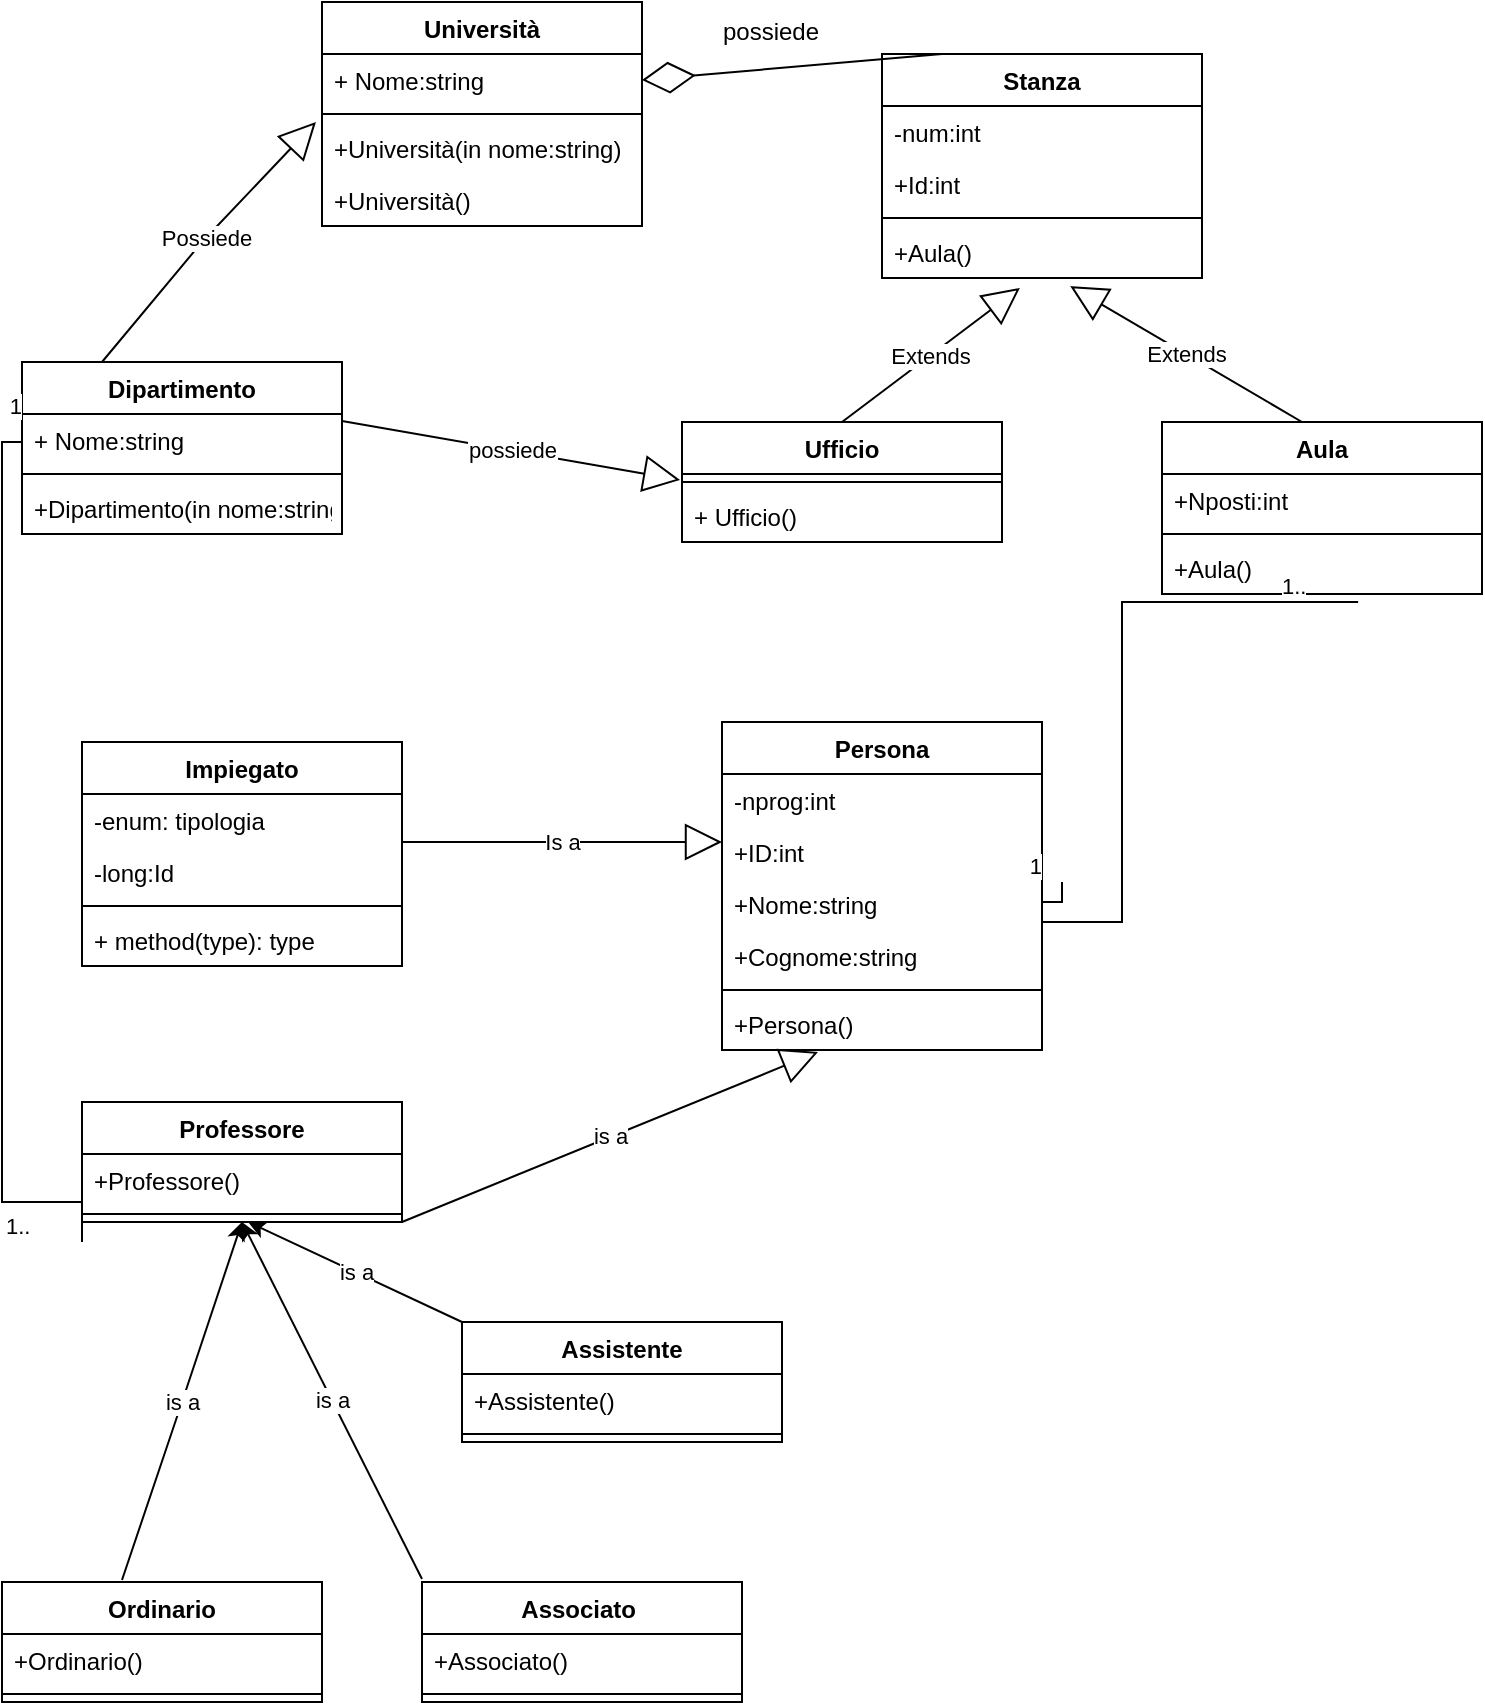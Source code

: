 <mxfile version="20.6.0" type="device"><diagram id="syyCv9r1R03x3Jwmg4c9" name="Pagina-1"><mxGraphModel dx="780" dy="2273" grid="1" gridSize="10" guides="1" tooltips="1" connect="1" arrows="1" fold="1" page="1" pageScale="1" pageWidth="827" pageHeight="1169" math="0" shadow="0"><root><mxCell id="0"/><mxCell id="1" parent="0"/><mxCell id="MzjrOrAWFjQBqkBGq4F5-1" value="Dipartimento" style="swimlane;fontStyle=1;align=center;verticalAlign=top;childLayout=stackLayout;horizontal=1;startSize=26;horizontalStack=0;resizeParent=1;resizeParentMax=0;resizeLast=0;collapsible=1;marginBottom=0;" parent="1" vertex="1"><mxGeometry x="40" y="10" width="160" height="86" as="geometry"/></mxCell><mxCell id="MzjrOrAWFjQBqkBGq4F5-2" value="+ Nome:string" style="text;strokeColor=none;fillColor=none;align=left;verticalAlign=top;spacingLeft=4;spacingRight=4;overflow=hidden;rotatable=0;points=[[0,0.5],[1,0.5]];portConstraint=eastwest;" parent="MzjrOrAWFjQBqkBGq4F5-1" vertex="1"><mxGeometry y="26" width="160" height="26" as="geometry"/></mxCell><mxCell id="MzjrOrAWFjQBqkBGq4F5-3" value="" style="line;strokeWidth=1;fillColor=none;align=left;verticalAlign=middle;spacingTop=-1;spacingLeft=3;spacingRight=3;rotatable=0;labelPosition=right;points=[];portConstraint=eastwest;strokeColor=inherit;" parent="MzjrOrAWFjQBqkBGq4F5-1" vertex="1"><mxGeometry y="52" width="160" height="8" as="geometry"/></mxCell><mxCell id="MzjrOrAWFjQBqkBGq4F5-4" value="+Dipartimento(in nome:string)" style="text;strokeColor=none;fillColor=none;align=left;verticalAlign=top;spacingLeft=4;spacingRight=4;overflow=hidden;rotatable=0;points=[[0,0.5],[1,0.5]];portConstraint=eastwest;" parent="MzjrOrAWFjQBqkBGq4F5-1" vertex="1"><mxGeometry y="60" width="160" height="26" as="geometry"/></mxCell><mxCell id="MzjrOrAWFjQBqkBGq4F5-5" value="Impiegato" style="swimlane;fontStyle=1;align=center;verticalAlign=top;childLayout=stackLayout;horizontal=1;startSize=26;horizontalStack=0;resizeParent=1;resizeParentMax=0;resizeLast=0;collapsible=1;marginBottom=0;" parent="1" vertex="1"><mxGeometry x="70" y="200" width="160" height="112" as="geometry"/></mxCell><mxCell id="MzjrOrAWFjQBqkBGq4F5-6" value="-enum: tipologia" style="text;strokeColor=none;fillColor=none;align=left;verticalAlign=top;spacingLeft=4;spacingRight=4;overflow=hidden;rotatable=0;points=[[0,0.5],[1,0.5]];portConstraint=eastwest;" parent="MzjrOrAWFjQBqkBGq4F5-5" vertex="1"><mxGeometry y="26" width="160" height="26" as="geometry"/></mxCell><mxCell id="MzjrOrAWFjQBqkBGq4F5-9" value="-long:Id" style="text;strokeColor=none;fillColor=none;align=left;verticalAlign=top;spacingLeft=4;spacingRight=4;overflow=hidden;rotatable=0;points=[[0,0.5],[1,0.5]];portConstraint=eastwest;" parent="MzjrOrAWFjQBqkBGq4F5-5" vertex="1"><mxGeometry y="52" width="160" height="26" as="geometry"/></mxCell><mxCell id="MzjrOrAWFjQBqkBGq4F5-7" value="" style="line;strokeWidth=1;fillColor=none;align=left;verticalAlign=middle;spacingTop=-1;spacingLeft=3;spacingRight=3;rotatable=0;labelPosition=right;points=[];portConstraint=eastwest;strokeColor=inherit;" parent="MzjrOrAWFjQBqkBGq4F5-5" vertex="1"><mxGeometry y="78" width="160" height="8" as="geometry"/></mxCell><mxCell id="MzjrOrAWFjQBqkBGq4F5-8" value="+ method(type): type" style="text;strokeColor=none;fillColor=none;align=left;verticalAlign=top;spacingLeft=4;spacingRight=4;overflow=hidden;rotatable=0;points=[[0,0.5],[1,0.5]];portConstraint=eastwest;" parent="MzjrOrAWFjQBqkBGq4F5-5" vertex="1"><mxGeometry y="86" width="160" height="26" as="geometry"/></mxCell><mxCell id="MzjrOrAWFjQBqkBGq4F5-10" value="Persona" style="swimlane;fontStyle=1;align=center;verticalAlign=top;childLayout=stackLayout;horizontal=1;startSize=26;horizontalStack=0;resizeParent=1;resizeParentMax=0;resizeLast=0;collapsible=1;marginBottom=0;" parent="1" vertex="1"><mxGeometry x="390" y="190" width="160" height="164" as="geometry"/></mxCell><mxCell id="MzjrOrAWFjQBqkBGq4F5-23" value="-nprog:int" style="text;strokeColor=none;fillColor=none;align=left;verticalAlign=top;spacingLeft=4;spacingRight=4;overflow=hidden;rotatable=0;points=[[0,0.5],[1,0.5]];portConstraint=eastwest;" parent="MzjrOrAWFjQBqkBGq4F5-10" vertex="1"><mxGeometry y="26" width="160" height="26" as="geometry"/></mxCell><mxCell id="MzjrOrAWFjQBqkBGq4F5-11" value="+ID:int" style="text;strokeColor=none;fillColor=none;align=left;verticalAlign=top;spacingLeft=4;spacingRight=4;overflow=hidden;rotatable=0;points=[[0,0.5],[1,0.5]];portConstraint=eastwest;" parent="MzjrOrAWFjQBqkBGq4F5-10" vertex="1"><mxGeometry y="52" width="160" height="26" as="geometry"/></mxCell><mxCell id="pt5vx13iQDgvt2jEhBfu-25" value="+Nome:string&#10;" style="text;strokeColor=none;fillColor=none;align=left;verticalAlign=top;spacingLeft=4;spacingRight=4;overflow=hidden;rotatable=0;points=[[0,0.5],[1,0.5]];portConstraint=eastwest;" vertex="1" parent="MzjrOrAWFjQBqkBGq4F5-10"><mxGeometry y="78" width="160" height="26" as="geometry"/></mxCell><mxCell id="MzjrOrAWFjQBqkBGq4F5-12" value="+Cognome:string" style="text;strokeColor=none;fillColor=none;align=left;verticalAlign=top;spacingLeft=4;spacingRight=4;overflow=hidden;rotatable=0;points=[[0,0.5],[1,0.5]];portConstraint=eastwest;" parent="MzjrOrAWFjQBqkBGq4F5-10" vertex="1"><mxGeometry y="104" width="160" height="26" as="geometry"/></mxCell><mxCell id="MzjrOrAWFjQBqkBGq4F5-13" value="" style="line;strokeWidth=1;fillColor=none;align=left;verticalAlign=middle;spacingTop=-1;spacingLeft=3;spacingRight=3;rotatable=0;labelPosition=right;points=[];portConstraint=eastwest;strokeColor=inherit;" parent="MzjrOrAWFjQBqkBGq4F5-10" vertex="1"><mxGeometry y="130" width="160" height="8" as="geometry"/></mxCell><mxCell id="MzjrOrAWFjQBqkBGq4F5-14" value="+Persona()" style="text;strokeColor=none;fillColor=none;align=left;verticalAlign=top;spacingLeft=4;spacingRight=4;overflow=hidden;rotatable=0;points=[[0,0.5],[1,0.5]];portConstraint=eastwest;" parent="MzjrOrAWFjQBqkBGq4F5-10" vertex="1"><mxGeometry y="138" width="160" height="26" as="geometry"/></mxCell><mxCell id="MzjrOrAWFjQBqkBGq4F5-15" value="Is a" style="endArrow=block;endSize=16;endFill=0;html=1;rounded=0;" parent="1" edge="1"><mxGeometry width="160" relative="1" as="geometry"><mxPoint x="230" y="250" as="sourcePoint"/><mxPoint x="390" y="250" as="targetPoint"/></mxGeometry></mxCell><mxCell id="MzjrOrAWFjQBqkBGq4F5-16" value="Professore" style="swimlane;fontStyle=1;align=center;verticalAlign=top;childLayout=stackLayout;horizontal=1;startSize=26;horizontalStack=0;resizeParent=1;resizeParentMax=0;resizeLast=0;collapsible=1;marginBottom=0;" parent="1" vertex="1"><mxGeometry x="70" y="380" width="160" height="60" as="geometry"/></mxCell><mxCell id="MzjrOrAWFjQBqkBGq4F5-17" value="+Professore()" style="text;strokeColor=none;fillColor=none;align=left;verticalAlign=top;spacingLeft=4;spacingRight=4;overflow=hidden;rotatable=0;points=[[0,0.5],[1,0.5]];portConstraint=eastwest;" parent="MzjrOrAWFjQBqkBGq4F5-16" vertex="1"><mxGeometry y="26" width="160" height="26" as="geometry"/></mxCell><mxCell id="MzjrOrAWFjQBqkBGq4F5-32" value="" style="endArrow=none;html=1;edgeStyle=orthogonalEdgeStyle;rounded=0;entryX=0;entryY=0.154;entryDx=0;entryDy=0;entryPerimeter=0;" parent="MzjrOrAWFjQBqkBGq4F5-16" target="MzjrOrAWFjQBqkBGq4F5-2" edge="1"><mxGeometry relative="1" as="geometry"><mxPoint y="70" as="sourcePoint"/><mxPoint x="-50" y="-340" as="targetPoint"/><Array as="points"><mxPoint y="50"/><mxPoint x="-40" y="50"/><mxPoint x="-40" y="-330"/><mxPoint x="-30" y="-330"/></Array></mxGeometry></mxCell><mxCell id="MzjrOrAWFjQBqkBGq4F5-33" value="1.." style="edgeLabel;resizable=0;html=1;align=left;verticalAlign=bottom;" parent="MzjrOrAWFjQBqkBGq4F5-32" connectable="0" vertex="1"><mxGeometry x="-1" relative="1" as="geometry"><mxPoint x="-40" as="offset"/></mxGeometry></mxCell><mxCell id="MzjrOrAWFjQBqkBGq4F5-34" value="1" style="edgeLabel;resizable=0;html=1;align=right;verticalAlign=bottom;" parent="MzjrOrAWFjQBqkBGq4F5-32" connectable="0" vertex="1"><mxGeometry x="1" relative="1" as="geometry"/></mxCell><mxCell id="MzjrOrAWFjQBqkBGq4F5-19" value="" style="line;strokeWidth=1;fillColor=none;align=left;verticalAlign=middle;spacingTop=-1;spacingLeft=3;spacingRight=3;rotatable=0;labelPosition=right;points=[];portConstraint=eastwest;strokeColor=inherit;" parent="MzjrOrAWFjQBqkBGq4F5-16" vertex="1"><mxGeometry y="52" width="160" height="8" as="geometry"/></mxCell><mxCell id="MzjrOrAWFjQBqkBGq4F5-24" value="is a" style="endArrow=block;endSize=16;endFill=0;html=1;rounded=0;entryX=0.3;entryY=1.038;entryDx=0;entryDy=0;entryPerimeter=0;" parent="1" target="MzjrOrAWFjQBqkBGq4F5-14" edge="1"><mxGeometry width="160" relative="1" as="geometry"><mxPoint x="230" y="440" as="sourcePoint"/><mxPoint x="390" y="440" as="targetPoint"/></mxGeometry></mxCell><mxCell id="MzjrOrAWFjQBqkBGq4F5-25" value="Ufficio" style="swimlane;fontStyle=1;align=center;verticalAlign=top;childLayout=stackLayout;horizontal=1;startSize=26;horizontalStack=0;resizeParent=1;resizeParentMax=0;resizeLast=0;collapsible=1;marginBottom=0;" parent="1" vertex="1"><mxGeometry x="370" y="40" width="160" height="60" as="geometry"/></mxCell><mxCell id="MzjrOrAWFjQBqkBGq4F5-27" value="" style="line;strokeWidth=1;fillColor=none;align=left;verticalAlign=middle;spacingTop=-1;spacingLeft=3;spacingRight=3;rotatable=0;labelPosition=right;points=[];portConstraint=eastwest;strokeColor=inherit;" parent="MzjrOrAWFjQBqkBGq4F5-25" vertex="1"><mxGeometry y="26" width="160" height="8" as="geometry"/></mxCell><mxCell id="MzjrOrAWFjQBqkBGq4F5-28" value="+ Ufficio()" style="text;strokeColor=none;fillColor=none;align=left;verticalAlign=top;spacingLeft=4;spacingRight=4;overflow=hidden;rotatable=0;points=[[0,0.5],[1,0.5]];portConstraint=eastwest;" parent="MzjrOrAWFjQBqkBGq4F5-25" vertex="1"><mxGeometry y="34" width="160" height="26" as="geometry"/></mxCell><mxCell id="pt5vx13iQDgvt2jEhBfu-7" value="Ordinario" style="swimlane;fontStyle=1;align=center;verticalAlign=top;childLayout=stackLayout;horizontal=1;startSize=26;horizontalStack=0;resizeParent=1;resizeParentMax=0;resizeLast=0;collapsible=1;marginBottom=0;" vertex="1" parent="1"><mxGeometry x="30" y="620" width="160" height="60" as="geometry"/></mxCell><mxCell id="pt5vx13iQDgvt2jEhBfu-8" value="+Ordinario()" style="text;strokeColor=none;fillColor=none;align=left;verticalAlign=top;spacingLeft=4;spacingRight=4;overflow=hidden;rotatable=0;points=[[0,0.5],[1,0.5]];portConstraint=eastwest;" vertex="1" parent="pt5vx13iQDgvt2jEhBfu-7"><mxGeometry y="26" width="160" height="26" as="geometry"/></mxCell><mxCell id="pt5vx13iQDgvt2jEhBfu-12" value="" style="line;strokeWidth=1;fillColor=none;align=left;verticalAlign=middle;spacingTop=-1;spacingLeft=3;spacingRight=3;rotatable=0;labelPosition=right;points=[];portConstraint=eastwest;strokeColor=inherit;" vertex="1" parent="pt5vx13iQDgvt2jEhBfu-7"><mxGeometry y="52" width="160" height="8" as="geometry"/></mxCell><mxCell id="pt5vx13iQDgvt2jEhBfu-13" value="Associato &#10;&#10;&#10;" style="swimlane;fontStyle=1;align=center;verticalAlign=top;childLayout=stackLayout;horizontal=1;startSize=26;horizontalStack=0;resizeParent=1;resizeParentMax=0;resizeLast=0;collapsible=1;marginBottom=0;" vertex="1" parent="1"><mxGeometry x="240" y="620" width="160" height="60" as="geometry"/></mxCell><mxCell id="pt5vx13iQDgvt2jEhBfu-14" value="+Associato()" style="text;strokeColor=none;fillColor=none;align=left;verticalAlign=top;spacingLeft=4;spacingRight=4;overflow=hidden;rotatable=0;points=[[0,0.5],[1,0.5]];portConstraint=eastwest;" vertex="1" parent="pt5vx13iQDgvt2jEhBfu-13"><mxGeometry y="26" width="160" height="26" as="geometry"/></mxCell><mxCell id="pt5vx13iQDgvt2jEhBfu-15" value="" style="line;strokeWidth=1;fillColor=none;align=left;verticalAlign=middle;spacingTop=-1;spacingLeft=3;spacingRight=3;rotatable=0;labelPosition=right;points=[];portConstraint=eastwest;strokeColor=inherit;" vertex="1" parent="pt5vx13iQDgvt2jEhBfu-13"><mxGeometry y="52" width="160" height="8" as="geometry"/></mxCell><mxCell id="pt5vx13iQDgvt2jEhBfu-16" value="Assistente" style="swimlane;fontStyle=1;align=center;verticalAlign=top;childLayout=stackLayout;horizontal=1;startSize=26;horizontalStack=0;resizeParent=1;resizeParentMax=0;resizeLast=0;collapsible=1;marginBottom=0;" vertex="1" parent="1"><mxGeometry x="260" y="490" width="160" height="60" as="geometry"/></mxCell><mxCell id="pt5vx13iQDgvt2jEhBfu-17" value="+Assistente()" style="text;strokeColor=none;fillColor=none;align=left;verticalAlign=top;spacingLeft=4;spacingRight=4;overflow=hidden;rotatable=0;points=[[0,0.5],[1,0.5]];portConstraint=eastwest;" vertex="1" parent="pt5vx13iQDgvt2jEhBfu-16"><mxGeometry y="26" width="160" height="26" as="geometry"/></mxCell><mxCell id="pt5vx13iQDgvt2jEhBfu-18" value="" style="line;strokeWidth=1;fillColor=none;align=left;verticalAlign=middle;spacingTop=-1;spacingLeft=3;spacingRight=3;rotatable=0;labelPosition=right;points=[];portConstraint=eastwest;strokeColor=inherit;" vertex="1" parent="pt5vx13iQDgvt2jEhBfu-16"><mxGeometry y="52" width="160" height="8" as="geometry"/></mxCell><mxCell id="pt5vx13iQDgvt2jEhBfu-21" value="" style="endArrow=classic;html=1;rounded=0;entryX=0.5;entryY=1;entryDx=0;entryDy=0;" edge="1" parent="pt5vx13iQDgvt2jEhBfu-16" target="MzjrOrAWFjQBqkBGq4F5-16"><mxGeometry relative="1" as="geometry"><mxPoint x="-20" y="128.5" as="sourcePoint"/><mxPoint x="40" y="-50.5" as="targetPoint"/><Array as="points"/></mxGeometry></mxCell><mxCell id="pt5vx13iQDgvt2jEhBfu-22" value="is a" style="edgeLabel;resizable=0;html=1;align=center;verticalAlign=middle;" connectable="0" vertex="1" parent="pt5vx13iQDgvt2jEhBfu-21"><mxGeometry relative="1" as="geometry"/></mxCell><mxCell id="pt5vx13iQDgvt2jEhBfu-19" value="" style="endArrow=classic;html=1;rounded=0;entryX=0.5;entryY=1;entryDx=0;entryDy=0;entryPerimeter=0;" edge="1" parent="1" target="MzjrOrAWFjQBqkBGq4F5-19"><mxGeometry relative="1" as="geometry"><mxPoint x="90" y="619" as="sourcePoint"/><mxPoint x="190" y="619" as="targetPoint"/><Array as="points"><mxPoint x="120" y="530"/></Array></mxGeometry></mxCell><mxCell id="pt5vx13iQDgvt2jEhBfu-20" value="is a" style="edgeLabel;resizable=0;html=1;align=center;verticalAlign=middle;" connectable="0" vertex="1" parent="pt5vx13iQDgvt2jEhBfu-19"><mxGeometry relative="1" as="geometry"/></mxCell><mxCell id="pt5vx13iQDgvt2jEhBfu-23" value="" style="endArrow=classic;html=1;rounded=0;entryX=0.519;entryY=1;entryDx=0;entryDy=0;exitX=0;exitY=0;exitDx=0;exitDy=0;entryPerimeter=0;" edge="1" parent="1" source="pt5vx13iQDgvt2jEhBfu-16" target="MzjrOrAWFjQBqkBGq4F5-19"><mxGeometry relative="1" as="geometry"><mxPoint x="250" y="628.5" as="sourcePoint"/><mxPoint x="160" y="450" as="targetPoint"/><Array as="points"/></mxGeometry></mxCell><mxCell id="pt5vx13iQDgvt2jEhBfu-24" value="is a" style="edgeLabel;resizable=0;html=1;align=center;verticalAlign=middle;" connectable="0" vertex="1" parent="pt5vx13iQDgvt2jEhBfu-23"><mxGeometry relative="1" as="geometry"/></mxCell><mxCell id="pt5vx13iQDgvt2jEhBfu-26" value="possiede" style="endArrow=block;endSize=16;endFill=0;html=1;rounded=0;entryX=-0.006;entryY=-0.192;entryDx=0;entryDy=0;entryPerimeter=0;" edge="1" parent="1" target="MzjrOrAWFjQBqkBGq4F5-28"><mxGeometry width="160" relative="1" as="geometry"><mxPoint x="200" y="39.5" as="sourcePoint"/><mxPoint x="360" y="39.5" as="targetPoint"/></mxGeometry></mxCell><mxCell id="pt5vx13iQDgvt2jEhBfu-27" value="Università" style="swimlane;fontStyle=1;align=center;verticalAlign=top;childLayout=stackLayout;horizontal=1;startSize=26;horizontalStack=0;resizeParent=1;resizeParentMax=0;resizeLast=0;collapsible=1;marginBottom=0;" vertex="1" parent="1"><mxGeometry x="190" y="-170" width="160" height="112" as="geometry"/></mxCell><mxCell id="pt5vx13iQDgvt2jEhBfu-28" value="+ Nome:string" style="text;strokeColor=none;fillColor=none;align=left;verticalAlign=top;spacingLeft=4;spacingRight=4;overflow=hidden;rotatable=0;points=[[0,0.5],[1,0.5]];portConstraint=eastwest;" vertex="1" parent="pt5vx13iQDgvt2jEhBfu-27"><mxGeometry y="26" width="160" height="26" as="geometry"/></mxCell><mxCell id="pt5vx13iQDgvt2jEhBfu-29" value="" style="line;strokeWidth=1;fillColor=none;align=left;verticalAlign=middle;spacingTop=-1;spacingLeft=3;spacingRight=3;rotatable=0;labelPosition=right;points=[];portConstraint=eastwest;strokeColor=inherit;" vertex="1" parent="pt5vx13iQDgvt2jEhBfu-27"><mxGeometry y="52" width="160" height="8" as="geometry"/></mxCell><mxCell id="pt5vx13iQDgvt2jEhBfu-31" value="+Università(in nome:string)" style="text;strokeColor=none;fillColor=none;align=left;verticalAlign=top;spacingLeft=4;spacingRight=4;overflow=hidden;rotatable=0;points=[[0,0.5],[1,0.5]];portConstraint=eastwest;" vertex="1" parent="pt5vx13iQDgvt2jEhBfu-27"><mxGeometry y="60" width="160" height="26" as="geometry"/></mxCell><mxCell id="pt5vx13iQDgvt2jEhBfu-30" value="+Università()" style="text;strokeColor=none;fillColor=none;align=left;verticalAlign=top;spacingLeft=4;spacingRight=4;overflow=hidden;rotatable=0;points=[[0,0.5],[1,0.5]];portConstraint=eastwest;" vertex="1" parent="pt5vx13iQDgvt2jEhBfu-27"><mxGeometry y="86" width="160" height="26" as="geometry"/></mxCell><mxCell id="pt5vx13iQDgvt2jEhBfu-33" value="Possiede" style="endArrow=block;endSize=16;endFill=0;html=1;rounded=0;exitX=0.25;exitY=0;exitDx=0;exitDy=0;entryX=-0.019;entryY=0;entryDx=0;entryDy=0;entryPerimeter=0;" edge="1" parent="1" source="MzjrOrAWFjQBqkBGq4F5-1" target="pt5vx13iQDgvt2jEhBfu-31"><mxGeometry width="160" relative="1" as="geometry"><mxPoint x="440" y="-60" as="sourcePoint"/><mxPoint x="600" y="-60" as="targetPoint"/><Array as="points"><mxPoint x="130" y="-50"/></Array></mxGeometry></mxCell><mxCell id="pt5vx13iQDgvt2jEhBfu-35" value="Stanza" style="swimlane;fontStyle=1;align=center;verticalAlign=top;childLayout=stackLayout;horizontal=1;startSize=26;horizontalStack=0;resizeParent=1;resizeParentMax=0;resizeLast=0;collapsible=1;marginBottom=0;" vertex="1" parent="1"><mxGeometry x="470" y="-144" width="160" height="112" as="geometry"/></mxCell><mxCell id="pt5vx13iQDgvt2jEhBfu-40" value="" style="endArrow=diamondThin;endFill=0;endSize=24;html=1;rounded=0;entryX=1;entryY=0.5;entryDx=0;entryDy=0;" edge="1" parent="pt5vx13iQDgvt2jEhBfu-35" target="pt5vx13iQDgvt2jEhBfu-28"><mxGeometry width="160" relative="1" as="geometry"><mxPoint x="30" as="sourcePoint"/><mxPoint x="190" as="targetPoint"/></mxGeometry></mxCell><mxCell id="pt5vx13iQDgvt2jEhBfu-38" value="-num:int" style="text;strokeColor=none;fillColor=none;align=left;verticalAlign=top;spacingLeft=4;spacingRight=4;overflow=hidden;rotatable=0;points=[[0,0.5],[1,0.5]];portConstraint=eastwest;" vertex="1" parent="pt5vx13iQDgvt2jEhBfu-35"><mxGeometry y="26" width="160" height="26" as="geometry"/></mxCell><mxCell id="pt5vx13iQDgvt2jEhBfu-39" value="+Id:int" style="text;strokeColor=none;fillColor=none;align=left;verticalAlign=top;spacingLeft=4;spacingRight=4;overflow=hidden;rotatable=0;points=[[0,0.5],[1,0.5]];portConstraint=eastwest;" vertex="1" parent="pt5vx13iQDgvt2jEhBfu-35"><mxGeometry y="52" width="160" height="26" as="geometry"/></mxCell><mxCell id="pt5vx13iQDgvt2jEhBfu-36" value="" style="line;strokeWidth=1;fillColor=none;align=left;verticalAlign=middle;spacingTop=-1;spacingLeft=3;spacingRight=3;rotatable=0;labelPosition=right;points=[];portConstraint=eastwest;strokeColor=inherit;" vertex="1" parent="pt5vx13iQDgvt2jEhBfu-35"><mxGeometry y="78" width="160" height="8" as="geometry"/></mxCell><mxCell id="pt5vx13iQDgvt2jEhBfu-37" value="+Aula()" style="text;strokeColor=none;fillColor=none;align=left;verticalAlign=top;spacingLeft=4;spacingRight=4;overflow=hidden;rotatable=0;points=[[0,0.5],[1,0.5]];portConstraint=eastwest;" vertex="1" parent="pt5vx13iQDgvt2jEhBfu-35"><mxGeometry y="86" width="160" height="26" as="geometry"/></mxCell><mxCell id="pt5vx13iQDgvt2jEhBfu-41" value="possiede&lt;br&gt;" style="text;html=1;align=center;verticalAlign=middle;resizable=0;points=[];autosize=1;strokeColor=none;fillColor=none;" vertex="1" parent="1"><mxGeometry x="378.5" y="-170" width="70" height="30" as="geometry"/></mxCell><mxCell id="pt5vx13iQDgvt2jEhBfu-42" value="Aula" style="swimlane;fontStyle=1;align=center;verticalAlign=top;childLayout=stackLayout;horizontal=1;startSize=26;horizontalStack=0;resizeParent=1;resizeParentMax=0;resizeLast=0;collapsible=1;marginBottom=0;" vertex="1" parent="1"><mxGeometry x="610" y="40" width="160" height="86" as="geometry"/></mxCell><mxCell id="pt5vx13iQDgvt2jEhBfu-44" value="+Nposti:int&#10;" style="text;strokeColor=none;fillColor=none;align=left;verticalAlign=top;spacingLeft=4;spacingRight=4;overflow=hidden;rotatable=0;points=[[0,0.5],[1,0.5]];portConstraint=eastwest;" vertex="1" parent="pt5vx13iQDgvt2jEhBfu-42"><mxGeometry y="26" width="160" height="26" as="geometry"/></mxCell><mxCell id="pt5vx13iQDgvt2jEhBfu-46" value="" style="line;strokeWidth=1;fillColor=none;align=left;verticalAlign=middle;spacingTop=-1;spacingLeft=3;spacingRight=3;rotatable=0;labelPosition=right;points=[];portConstraint=eastwest;strokeColor=inherit;" vertex="1" parent="pt5vx13iQDgvt2jEhBfu-42"><mxGeometry y="52" width="160" height="8" as="geometry"/></mxCell><mxCell id="pt5vx13iQDgvt2jEhBfu-47" value="+Aula()" style="text;strokeColor=none;fillColor=none;align=left;verticalAlign=top;spacingLeft=4;spacingRight=4;overflow=hidden;rotatable=0;points=[[0,0.5],[1,0.5]];portConstraint=eastwest;" vertex="1" parent="pt5vx13iQDgvt2jEhBfu-42"><mxGeometry y="60" width="160" height="26" as="geometry"/></mxCell><mxCell id="pt5vx13iQDgvt2jEhBfu-48" value="Extends" style="endArrow=block;endSize=16;endFill=0;html=1;rounded=0;entryX=0.588;entryY=1.154;entryDx=0;entryDy=0;entryPerimeter=0;" edge="1" parent="1" target="pt5vx13iQDgvt2jEhBfu-37"><mxGeometry width="160" relative="1" as="geometry"><mxPoint x="680" y="40" as="sourcePoint"/><mxPoint x="840" y="40" as="targetPoint"/></mxGeometry></mxCell><mxCell id="pt5vx13iQDgvt2jEhBfu-49" value="Extends" style="endArrow=block;endSize=16;endFill=0;html=1;rounded=0;entryX=0.431;entryY=1.192;entryDx=0;entryDy=0;entryPerimeter=0;exitX=0.5;exitY=0;exitDx=0;exitDy=0;" edge="1" parent="1" source="MzjrOrAWFjQBqkBGq4F5-25" target="pt5vx13iQDgvt2jEhBfu-37"><mxGeometry width="160" relative="1" as="geometry"><mxPoint x="690" y="50" as="sourcePoint"/><mxPoint x="574.08" y="-17.996" as="targetPoint"/><Array as="points"/></mxGeometry></mxCell><mxCell id="pt5vx13iQDgvt2jEhBfu-50" value="" style="endArrow=none;html=1;edgeStyle=orthogonalEdgeStyle;rounded=0;entryX=0;entryY=0.154;entryDx=0;entryDy=0;entryPerimeter=0;exitX=0.613;exitY=1.154;exitDx=0;exitDy=0;exitPerimeter=0;" edge="1" parent="1" source="pt5vx13iQDgvt2jEhBfu-47"><mxGeometry relative="1" as="geometry"><mxPoint x="590" y="680" as="sourcePoint"/><mxPoint x="560" y="270.004" as="targetPoint"/><Array as="points"><mxPoint x="590" y="130"/><mxPoint x="590" y="290"/><mxPoint x="550" y="290"/><mxPoint x="550" y="280"/><mxPoint x="560" y="280"/></Array></mxGeometry></mxCell><mxCell id="pt5vx13iQDgvt2jEhBfu-51" value="1.." style="edgeLabel;resizable=0;html=1;align=left;verticalAlign=bottom;" connectable="0" vertex="1" parent="pt5vx13iQDgvt2jEhBfu-50"><mxGeometry x="-1" relative="1" as="geometry"><mxPoint x="-40" as="offset"/></mxGeometry></mxCell><mxCell id="pt5vx13iQDgvt2jEhBfu-52" value="1" style="edgeLabel;resizable=0;html=1;align=right;verticalAlign=bottom;" connectable="0" vertex="1" parent="pt5vx13iQDgvt2jEhBfu-50"><mxGeometry x="1" relative="1" as="geometry"><mxPoint x="-10" as="offset"/></mxGeometry></mxCell></root></mxGraphModel></diagram></mxfile>